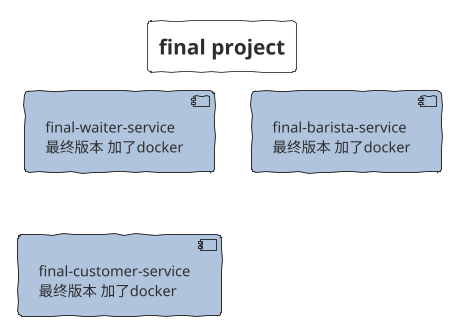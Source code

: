 @startuml FINAL-PROJECT
!theme sketchy-outline
title final project
skinparam interface {
}
skinparam component {
   backgroundColor LightSteelBlue
   FontSize 14
   ArrowFontSize 14
   ArrowFontColor #777777
   ArrowColor #FF6655
}

component fws[
   final-waiter-service
   最终版本 加了docker
]

component fbs[
   final-barista-service
   最终版本 加了docker
]

component fcs[
   final-customer-service
   最终版本 加了docker
]
@enduml
